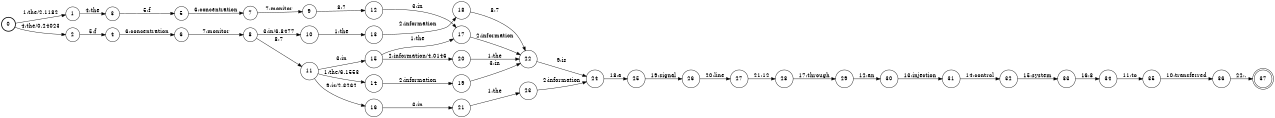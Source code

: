digraph FST {
rankdir = LR;
size = "8.5,11";
label = "";
center = 1;
orientation = Portrait;
ranksep = "0.4";
nodesep = "0.25";
0 [label = "0", shape = circle, style = bold, fontsize = 14]
	0 -> 1 [label = "1:the/2.1182", fontsize = 14];
	0 -> 2 [label = "4:the/0.24023", fontsize = 14];
1 [label = "1", shape = circle, style = solid, fontsize = 14]
	1 -> 3 [label = "4:the", fontsize = 14];
2 [label = "2", shape = circle, style = solid, fontsize = 14]
	2 -> 4 [label = "5:f", fontsize = 14];
3 [label = "3", shape = circle, style = solid, fontsize = 14]
	3 -> 5 [label = "5:f", fontsize = 14];
4 [label = "4", shape = circle, style = solid, fontsize = 14]
	4 -> 6 [label = "6:concentration", fontsize = 14];
5 [label = "5", shape = circle, style = solid, fontsize = 14]
	5 -> 7 [label = "6:concentration", fontsize = 14];
6 [label = "6", shape = circle, style = solid, fontsize = 14]
	6 -> 8 [label = "7:monitor", fontsize = 14];
7 [label = "7", shape = circle, style = solid, fontsize = 14]
	7 -> 9 [label = "7:monitor", fontsize = 14];
8 [label = "8", shape = circle, style = solid, fontsize = 14]
	8 -> 10 [label = "3:in/6.8477", fontsize = 14];
	8 -> 11 [label = "8:7", fontsize = 14];
9 [label = "9", shape = circle, style = solid, fontsize = 14]
	9 -> 12 [label = "8:7", fontsize = 14];
10 [label = "10", shape = circle, style = solid, fontsize = 14]
	10 -> 13 [label = "1:the", fontsize = 14];
11 [label = "11", shape = circle, style = solid, fontsize = 14]
	11 -> 15 [label = "3:in", fontsize = 14];
	11 -> 14 [label = "1:the/6.1553", fontsize = 14];
	11 -> 16 [label = "9:is/2.3262", fontsize = 14];
12 [label = "12", shape = circle, style = solid, fontsize = 14]
	12 -> 17 [label = "3:in", fontsize = 14];
13 [label = "13", shape = circle, style = solid, fontsize = 14]
	13 -> 18 [label = "2:information", fontsize = 14];
14 [label = "14", shape = circle, style = solid, fontsize = 14]
	14 -> 19 [label = "2:information", fontsize = 14];
15 [label = "15", shape = circle, style = solid, fontsize = 14]
	15 -> 20 [label = "2:information/4.0146", fontsize = 14];
	15 -> 17 [label = "1:the", fontsize = 14];
16 [label = "16", shape = circle, style = solid, fontsize = 14]
	16 -> 21 [label = "3:in", fontsize = 14];
17 [label = "17", shape = circle, style = solid, fontsize = 14]
	17 -> 22 [label = "2:information", fontsize = 14];
18 [label = "18", shape = circle, style = solid, fontsize = 14]
	18 -> 22 [label = "8:7", fontsize = 14];
19 [label = "19", shape = circle, style = solid, fontsize = 14]
	19 -> 22 [label = "3:in", fontsize = 14];
20 [label = "20", shape = circle, style = solid, fontsize = 14]
	20 -> 22 [label = "1:the", fontsize = 14];
21 [label = "21", shape = circle, style = solid, fontsize = 14]
	21 -> 23 [label = "1:the", fontsize = 14];
22 [label = "22", shape = circle, style = solid, fontsize = 14]
	22 -> 24 [label = "9:is", fontsize = 14];
23 [label = "23", shape = circle, style = solid, fontsize = 14]
	23 -> 24 [label = "2:information", fontsize = 14];
24 [label = "24", shape = circle, style = solid, fontsize = 14]
	24 -> 25 [label = "18:a", fontsize = 14];
25 [label = "25", shape = circle, style = solid, fontsize = 14]
	25 -> 26 [label = "19:signal", fontsize = 14];
26 [label = "26", shape = circle, style = solid, fontsize = 14]
	26 -> 27 [label = "20:line", fontsize = 14];
27 [label = "27", shape = circle, style = solid, fontsize = 14]
	27 -> 28 [label = "21:12", fontsize = 14];
28 [label = "28", shape = circle, style = solid, fontsize = 14]
	28 -> 29 [label = "17:through", fontsize = 14];
29 [label = "29", shape = circle, style = solid, fontsize = 14]
	29 -> 30 [label = "12:an", fontsize = 14];
30 [label = "30", shape = circle, style = solid, fontsize = 14]
	30 -> 31 [label = "13:injection", fontsize = 14];
31 [label = "31", shape = circle, style = solid, fontsize = 14]
	31 -> 32 [label = "14:control", fontsize = 14];
32 [label = "32", shape = circle, style = solid, fontsize = 14]
	32 -> 33 [label = "15:system", fontsize = 14];
33 [label = "33", shape = circle, style = solid, fontsize = 14]
	33 -> 34 [label = "16:8", fontsize = 14];
34 [label = "34", shape = circle, style = solid, fontsize = 14]
	34 -> 35 [label = "11:to", fontsize = 14];
35 [label = "35", shape = circle, style = solid, fontsize = 14]
	35 -> 36 [label = "10:transferred", fontsize = 14];
36 [label = "36", shape = circle, style = solid, fontsize = 14]
	36 -> 37 [label = "22:.", fontsize = 14];
37 [label = "37", shape = doublecircle, style = solid, fontsize = 14]
}

